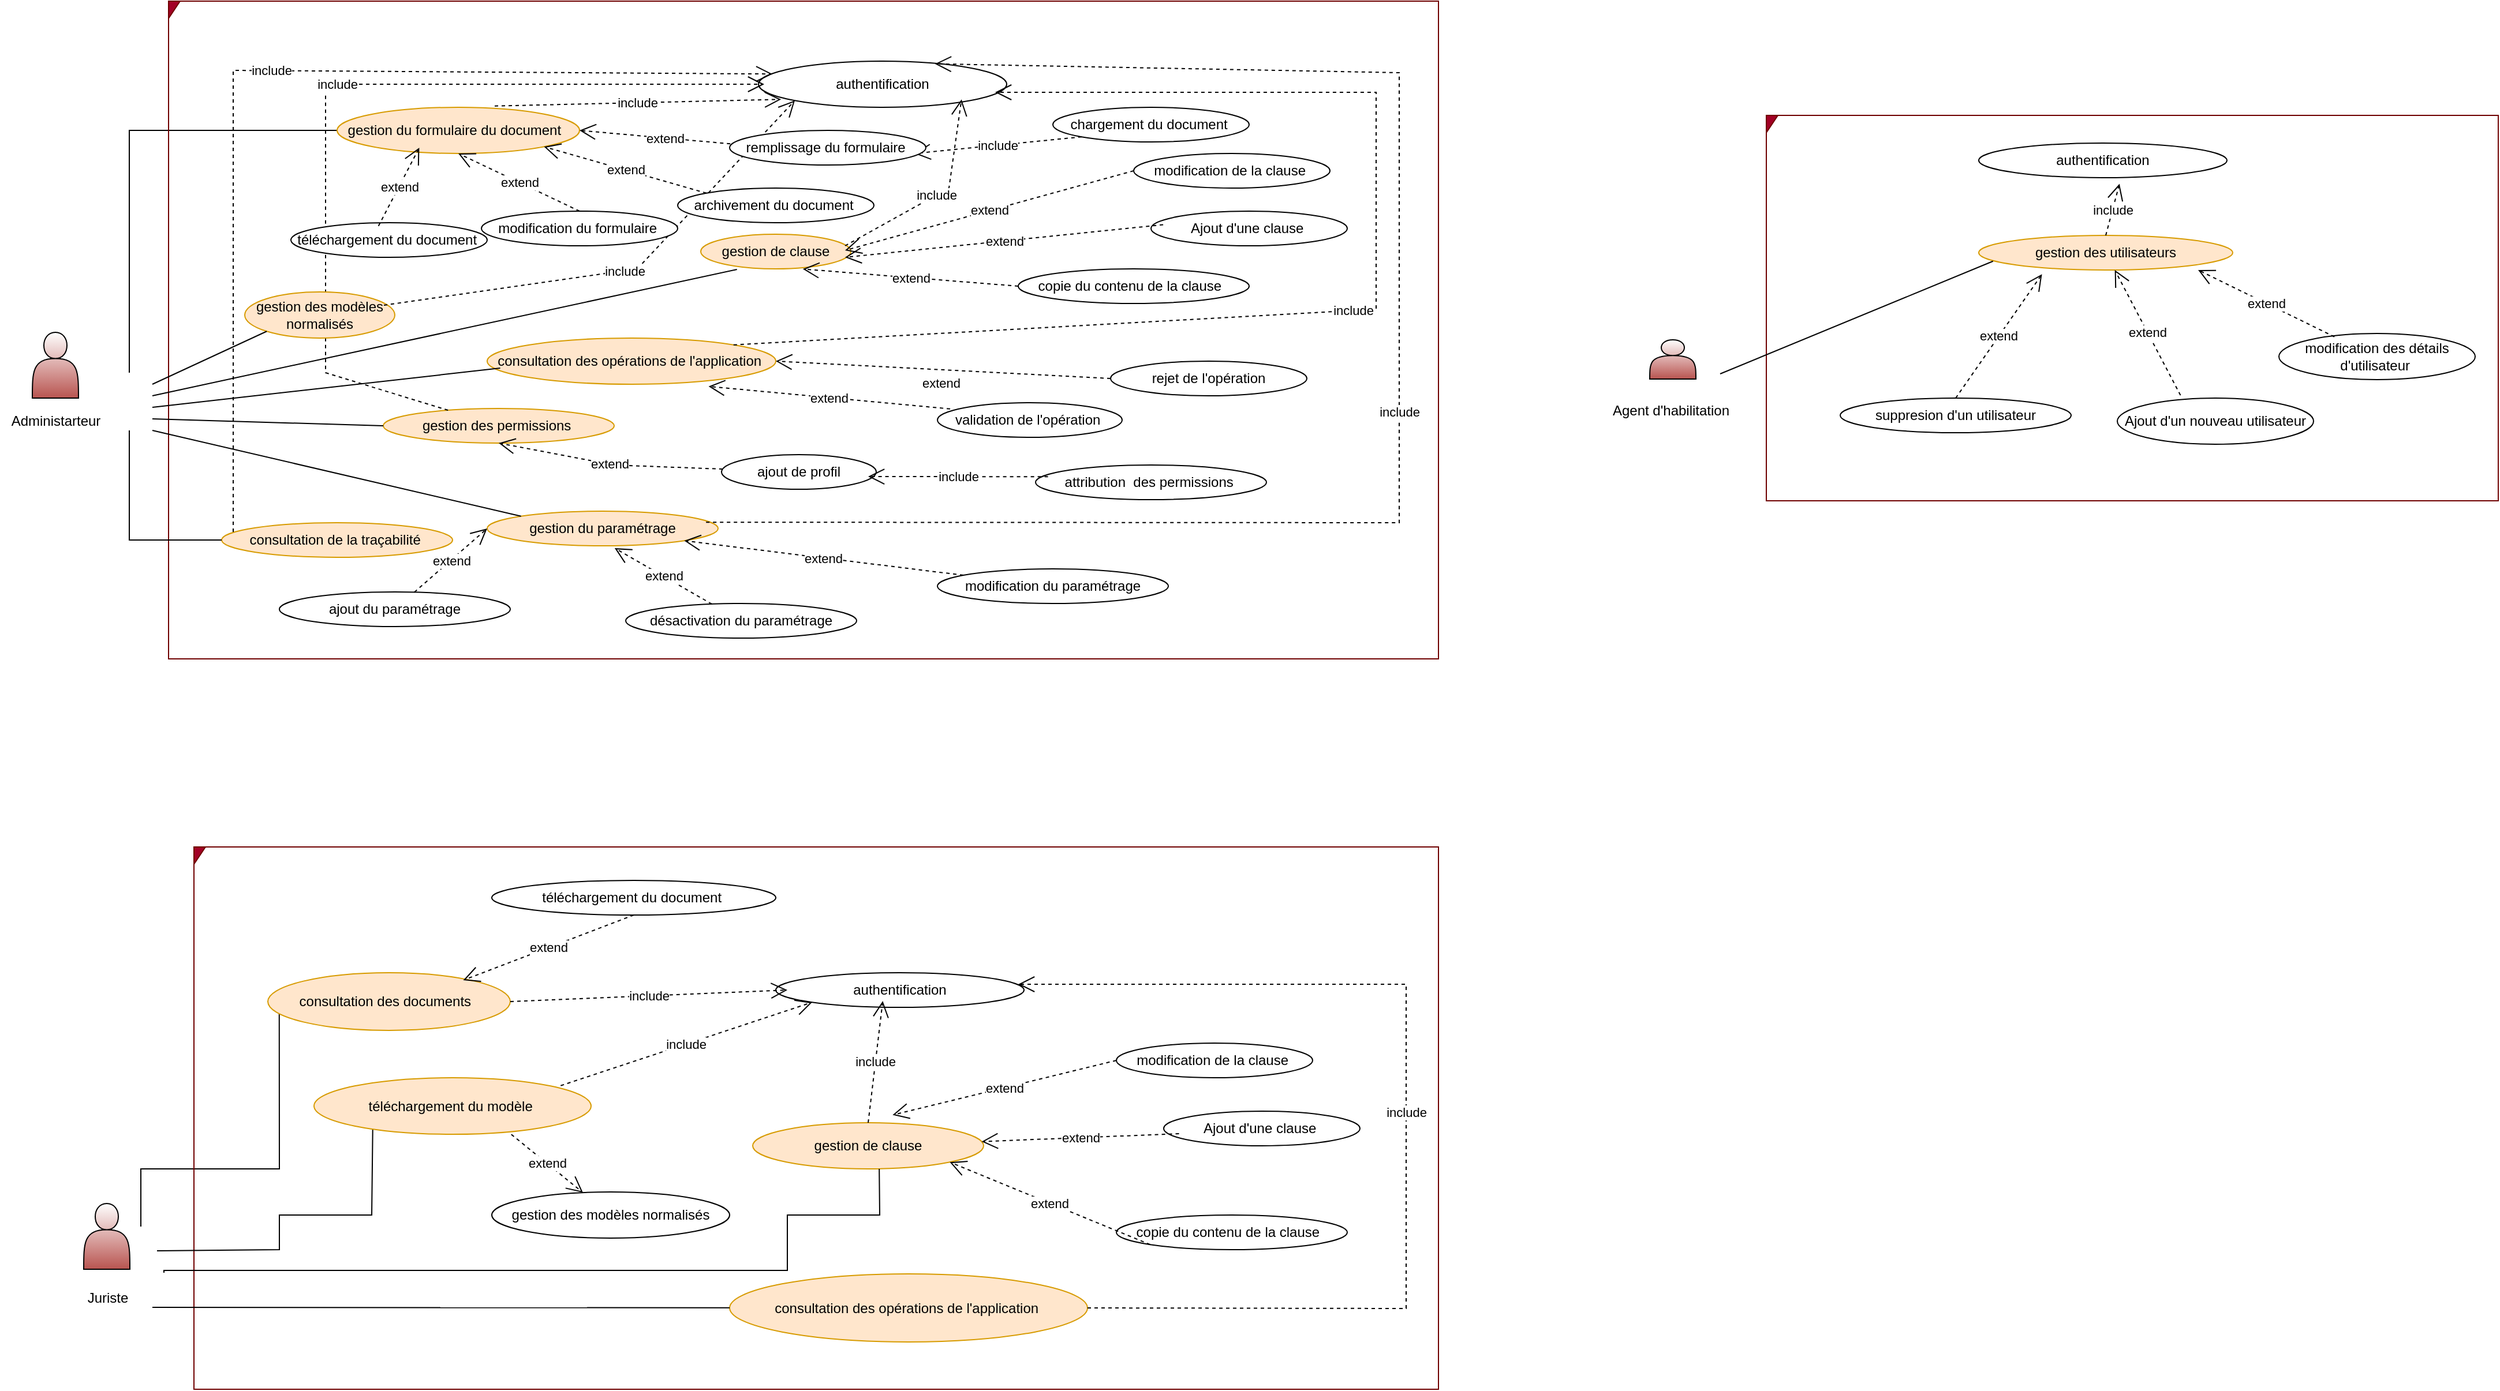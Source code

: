 <mxfile version="25.0.3">
  <diagram name="Page-1" id="FhFX6xYacHURs71HH-ep">
    <mxGraphModel dx="2923" dy="1743" grid="0" gridSize="10" guides="1" tooltips="1" connect="1" arrows="1" fold="1" page="0" pageScale="1" pageWidth="827" pageHeight="1169" math="0" shadow="0">
      <root>
        <mxCell id="0" />
        <mxCell id="1" parent="0" />
        <mxCell id="r00G_KCbbfHLNo0zYjTU-9" value="" style="endArrow=none;html=1;rounded=0;" parent="1" edge="1">
          <mxGeometry width="50" height="50" relative="1" as="geometry">
            <mxPoint x="-90" y="310" as="sourcePoint" />
            <mxPoint x="90" y="100" as="targetPoint" />
            <Array as="points">
              <mxPoint x="-90" y="120" />
              <mxPoint x="-90" y="100" />
            </Array>
          </mxGeometry>
        </mxCell>
        <mxCell id="XhIMySWah8m0gTWBOyfO-1" value="" style="shape=umlFrame;whiteSpace=wrap;html=1;pointerEvents=0;width=10;height=15;fillColor=#a20025;strokeColor=#6F0000;fontColor=#ffffff;" parent="1" vertex="1">
          <mxGeometry x="-56" y="-12" width="1100" height="570" as="geometry" />
        </mxCell>
        <mxCell id="XhIMySWah8m0gTWBOyfO-6" value="authentification" style="ellipse;whiteSpace=wrap;html=1;" parent="1" vertex="1">
          <mxGeometry x="455" y="40" width="215" height="40" as="geometry" />
        </mxCell>
        <mxCell id="XhIMySWah8m0gTWBOyfO-8" value="gestion du formulaire du document&amp;nbsp;&amp;nbsp;" style="ellipse;whiteSpace=wrap;html=1;fillColor=#ffe6cc;strokeColor=#d79b00;" parent="1" vertex="1">
          <mxGeometry x="90" y="80" width="210" height="40" as="geometry" />
        </mxCell>
        <mxCell id="XhIMySWah8m0gTWBOyfO-10" value="gestion de clause" style="ellipse;whiteSpace=wrap;html=1;fillColor=#ffe6cc;strokeColor=#d79b00;" parent="1" vertex="1">
          <mxGeometry x="405" y="190" width="130" height="30" as="geometry" />
        </mxCell>
        <mxCell id="XhIMySWah8m0gTWBOyfO-13" value="modification de la clause&amp;nbsp;" style="ellipse;whiteSpace=wrap;html=1;" parent="1" vertex="1">
          <mxGeometry x="780" y="120" width="170" height="30" as="geometry" />
        </mxCell>
        <mxCell id="XhIMySWah8m0gTWBOyfO-14" value="copie du contenu de la clause&amp;nbsp;&amp;nbsp;" style="ellipse;whiteSpace=wrap;html=1;" parent="1" vertex="1">
          <mxGeometry x="680" y="220" width="200" height="30" as="geometry" />
        </mxCell>
        <mxCell id="XhIMySWah8m0gTWBOyfO-15" value="consultation des opérations de l&#39;application&amp;nbsp;" style="ellipse;whiteSpace=wrap;html=1;fillColor=#ffe6cc;strokeColor=#d79b00;" parent="1" vertex="1">
          <mxGeometry x="220" y="280" width="250" height="40" as="geometry" />
        </mxCell>
        <mxCell id="XhIMySWah8m0gTWBOyfO-16" value="gestion des permissions&amp;nbsp;" style="ellipse;whiteSpace=wrap;html=1;fillColor=#ffe6cc;strokeColor=#d79b00;" parent="1" vertex="1">
          <mxGeometry x="130" y="341" width="200" height="30" as="geometry" />
        </mxCell>
        <mxCell id="XhIMySWah8m0gTWBOyfO-17" value="ajout de profil" style="ellipse;whiteSpace=wrap;html=1;" parent="1" vertex="1">
          <mxGeometry x="423" y="381" width="134" height="30" as="geometry" />
        </mxCell>
        <mxCell id="XhIMySWah8m0gTWBOyfO-18" value="gestion du paramétrage" style="ellipse;whiteSpace=wrap;html=1;fillColor=#ffe6cc;strokeColor=#d79b00;" parent="1" vertex="1">
          <mxGeometry x="220" y="430" width="200" height="30" as="geometry" />
        </mxCell>
        <mxCell id="XhIMySWah8m0gTWBOyfO-19" value="attribution&amp;nbsp; des permissions&amp;nbsp;" style="ellipse;whiteSpace=wrap;html=1;" parent="1" vertex="1">
          <mxGeometry x="695" y="390" width="200" height="30" as="geometry" />
        </mxCell>
        <mxCell id="XhIMySWah8m0gTWBOyfO-21" value="modification du paramétrage" style="ellipse;whiteSpace=wrap;html=1;" parent="1" vertex="1">
          <mxGeometry x="610" y="480" width="200" height="30" as="geometry" />
        </mxCell>
        <mxCell id="XhIMySWah8m0gTWBOyfO-22" value="désactivation du paramétrage" style="ellipse;whiteSpace=wrap;html=1;" parent="1" vertex="1">
          <mxGeometry x="340" y="510" width="200" height="30" as="geometry" />
        </mxCell>
        <mxCell id="XhIMySWah8m0gTWBOyfO-23" value="ajout du paramétrage" style="ellipse;whiteSpace=wrap;html=1;" parent="1" vertex="1">
          <mxGeometry x="40" y="500" width="200" height="30" as="geometry" />
        </mxCell>
        <mxCell id="XhIMySWah8m0gTWBOyfO-25" value="extend" style="endArrow=open;endSize=12;dashed=1;html=1;rounded=0;entryX=0;entryY=0.5;entryDx=0;entryDy=0;" parent="1" source="XhIMySWah8m0gTWBOyfO-23" target="XhIMySWah8m0gTWBOyfO-18" edge="1">
          <mxGeometry width="160" relative="1" as="geometry">
            <mxPoint x="220" y="359" as="sourcePoint" />
            <mxPoint x="380" y="359" as="targetPoint" />
          </mxGeometry>
        </mxCell>
        <mxCell id="XhIMySWah8m0gTWBOyfO-26" value="extend" style="endArrow=open;endSize=12;dashed=1;html=1;rounded=0;entryX=0.552;entryY=1.067;entryDx=0;entryDy=0;entryPerimeter=0;" parent="1" source="XhIMySWah8m0gTWBOyfO-22" target="XhIMySWah8m0gTWBOyfO-18" edge="1">
          <mxGeometry width="160" relative="1" as="geometry">
            <mxPoint x="570" y="390" as="sourcePoint" />
            <mxPoint x="730" y="390" as="targetPoint" />
          </mxGeometry>
        </mxCell>
        <mxCell id="XhIMySWah8m0gTWBOyfO-27" value="extend" style="endArrow=open;endSize=12;dashed=1;html=1;rounded=0;entryX=1;entryY=1;entryDx=0;entryDy=0;" parent="1" source="XhIMySWah8m0gTWBOyfO-21" target="XhIMySWah8m0gTWBOyfO-18" edge="1">
          <mxGeometry width="160" relative="1" as="geometry">
            <mxPoint x="630" y="360" as="sourcePoint" />
            <mxPoint x="790" y="360" as="targetPoint" />
          </mxGeometry>
        </mxCell>
        <mxCell id="XhIMySWah8m0gTWBOyfO-31" value="extend" style="endArrow=open;endSize=12;dashed=1;html=1;rounded=0;entryX=0.5;entryY=1;entryDx=0;entryDy=0;" parent="1" source="XhIMySWah8m0gTWBOyfO-17" target="XhIMySWah8m0gTWBOyfO-16" edge="1">
          <mxGeometry width="160" relative="1" as="geometry">
            <mxPoint x="355" y="370" as="sourcePoint" />
            <mxPoint x="290" y="280" as="targetPoint" />
            <Array as="points">
              <mxPoint x="330" y="390" />
            </Array>
          </mxGeometry>
        </mxCell>
        <mxCell id="XhIMySWah8m0gTWBOyfO-32" value="include" style="endArrow=open;endSize=12;dashed=1;html=1;rounded=0;exitX=0.054;exitY=0.337;exitDx=0;exitDy=0;exitPerimeter=0;" parent="1" source="XhIMySWah8m0gTWBOyfO-19" edge="1">
          <mxGeometry width="160" relative="1" as="geometry">
            <mxPoint x="640" y="388" as="sourcePoint" />
            <mxPoint x="550" y="400" as="targetPoint" />
          </mxGeometry>
        </mxCell>
        <mxCell id="XhIMySWah8m0gTWBOyfO-34" value="rejet de l&#39;opération" style="ellipse;whiteSpace=wrap;html=1;" parent="1" vertex="1">
          <mxGeometry x="760" y="300" width="170" height="30" as="geometry" />
        </mxCell>
        <mxCell id="XhIMySWah8m0gTWBOyfO-35" value="validation de l&#39;opération&amp;nbsp;" style="ellipse;whiteSpace=wrap;html=1;" parent="1" vertex="1">
          <mxGeometry x="610" y="336" width="160" height="30" as="geometry" />
        </mxCell>
        <mxCell id="XhIMySWah8m0gTWBOyfO-38" value="extend" style="endArrow=open;endSize=12;dashed=1;html=1;rounded=0;exitX=0.069;exitY=0.179;exitDx=0;exitDy=0;entryX=0.767;entryY=1.047;entryDx=0;entryDy=0;entryPerimeter=0;exitPerimeter=0;" parent="1" source="XhIMySWah8m0gTWBOyfO-35" target="XhIMySWah8m0gTWBOyfO-15" edge="1">
          <mxGeometry width="160" relative="1" as="geometry">
            <mxPoint x="370" y="240" as="sourcePoint" />
            <mxPoint x="530" y="240" as="targetPoint" />
          </mxGeometry>
        </mxCell>
        <mxCell id="XhIMySWah8m0gTWBOyfO-39" value="extend" style="endArrow=open;endSize=12;dashed=1;html=1;rounded=0;exitX=0;exitY=0.5;exitDx=0;exitDy=0;entryX=1;entryY=0.5;entryDx=0;entryDy=0;" parent="1" source="XhIMySWah8m0gTWBOyfO-34" target="XhIMySWah8m0gTWBOyfO-15" edge="1">
          <mxGeometry x="0.003" y="12" width="160" relative="1" as="geometry">
            <mxPoint x="370" y="240" as="sourcePoint" />
            <mxPoint x="380" y="206" as="targetPoint" />
            <mxPoint x="-1" as="offset" />
          </mxGeometry>
        </mxCell>
        <mxCell id="XhIMySWah8m0gTWBOyfO-40" value="extend" style="endArrow=open;endSize=12;dashed=1;html=1;rounded=0;exitX=0;exitY=0.5;exitDx=0;exitDy=0;" parent="1" source="XhIMySWah8m0gTWBOyfO-13" edge="1">
          <mxGeometry width="160" relative="1" as="geometry">
            <mxPoint x="560" y="220" as="sourcePoint" />
            <mxPoint x="530" y="204" as="targetPoint" />
          </mxGeometry>
        </mxCell>
        <mxCell id="XhIMySWah8m0gTWBOyfO-41" value="extend" style="endArrow=open;endSize=12;dashed=1;html=1;rounded=0;entryX=0.68;entryY=1.005;entryDx=0;entryDy=0;exitX=0;exitY=0.5;exitDx=0;exitDy=0;entryPerimeter=0;" parent="1" source="XhIMySWah8m0gTWBOyfO-14" target="XhIMySWah8m0gTWBOyfO-10" edge="1">
          <mxGeometry width="160" relative="1" as="geometry">
            <mxPoint x="510" y="230" as="sourcePoint" />
            <mxPoint x="670" y="230" as="targetPoint" />
          </mxGeometry>
        </mxCell>
        <mxCell id="XhIMySWah8m0gTWBOyfO-42" value="extend" style="endArrow=open;endSize=12;dashed=1;html=1;rounded=0;entryX=0.5;entryY=1;entryDx=0;entryDy=0;exitX=0.5;exitY=0;exitDx=0;exitDy=0;" parent="1" source="XhIMySWah8m0gTWBOyfO-12" target="XhIMySWah8m0gTWBOyfO-8" edge="1">
          <mxGeometry width="160" relative="1" as="geometry">
            <mxPoint x="40" y="200" as="sourcePoint" />
            <mxPoint x="200" y="200" as="targetPoint" />
          </mxGeometry>
        </mxCell>
        <mxCell id="XhIMySWah8m0gTWBOyfO-44" value="extend" style="endArrow=open;endSize=12;dashed=1;html=1;rounded=0;exitX=0;exitY=0;exitDx=0;exitDy=0;entryX=1;entryY=1;entryDx=0;entryDy=0;" parent="1" source="XhIMySWah8m0gTWBOyfO-11" target="XhIMySWah8m0gTWBOyfO-8" edge="1">
          <mxGeometry width="160" relative="1" as="geometry">
            <mxPoint x="380" y="260" as="sourcePoint" />
            <mxPoint x="280" y="120" as="targetPoint" />
            <Array as="points" />
          </mxGeometry>
        </mxCell>
        <mxCell id="r00G_KCbbfHLNo0zYjTU-1" value="include" style="endArrow=open;endSize=12;dashed=1;html=1;rounded=0;entryX=0.091;entryY=0.828;entryDx=0;entryDy=0;entryPerimeter=0;exitX=0.65;exitY=-0.028;exitDx=0;exitDy=0;exitPerimeter=0;" parent="1" source="XhIMySWah8m0gTWBOyfO-8" target="XhIMySWah8m0gTWBOyfO-6" edge="1">
          <mxGeometry width="160" relative="1" as="geometry">
            <mxPoint x="190" y="59.44" as="sourcePoint" />
            <mxPoint x="350" y="59.44" as="targetPoint" />
          </mxGeometry>
        </mxCell>
        <mxCell id="r00G_KCbbfHLNo0zYjTU-2" value="extend" style="endArrow=open;endSize=12;dashed=1;html=1;rounded=0;entryX=1;entryY=0.5;entryDx=0;entryDy=0;exitX=0.109;exitY=0.441;exitDx=0;exitDy=0;exitPerimeter=0;" parent="1" source="XhIMySWah8m0gTWBOyfO-9" target="XhIMySWah8m0gTWBOyfO-8" edge="1">
          <mxGeometry width="160" relative="1" as="geometry">
            <mxPoint x="333" y="114.44" as="sourcePoint" />
            <mxPoint x="493" y="114.44" as="targetPoint" />
          </mxGeometry>
        </mxCell>
        <mxCell id="r00G_KCbbfHLNo0zYjTU-3" value="include" style="endArrow=open;endSize=12;dashed=1;html=1;rounded=0;entryX=0.818;entryY=0.828;entryDx=0;entryDy=0;entryPerimeter=0;" parent="1" target="XhIMySWah8m0gTWBOyfO-6" edge="1">
          <mxGeometry width="160" relative="1" as="geometry">
            <mxPoint x="530" y="200" as="sourcePoint" />
            <mxPoint x="657.115" y="72.75" as="targetPoint" />
            <Array as="points">
              <mxPoint x="620" y="150" />
            </Array>
          </mxGeometry>
        </mxCell>
        <mxCell id="r00G_KCbbfHLNo0zYjTU-4" value="include" style="endArrow=open;endSize=12;dashed=1;html=1;rounded=0;" parent="1" source="XhIMySWah8m0gTWBOyfO-16" edge="1">
          <mxGeometry width="160" relative="1" as="geometry">
            <mxPoint x="119" y="254.44" as="sourcePoint" />
            <mxPoint x="460" y="60" as="targetPoint" />
            <Array as="points">
              <mxPoint x="80" y="310" />
              <mxPoint x="80" y="230" />
              <mxPoint x="80" y="60" />
            </Array>
          </mxGeometry>
        </mxCell>
        <mxCell id="r00G_KCbbfHLNo0zYjTU-5" value="include" style="endArrow=open;endSize=12;dashed=1;html=1;rounded=0;exitX=1;exitY=0;exitDx=0;exitDy=0;" parent="1" source="XhIMySWah8m0gTWBOyfO-15" edge="1">
          <mxGeometry width="160" relative="1" as="geometry">
            <mxPoint x="500" y="238.89" as="sourcePoint" />
            <mxPoint x="660" y="67" as="targetPoint" />
            <Array as="points">
              <mxPoint x="990" y="255" />
              <mxPoint x="990" y="67" />
            </Array>
          </mxGeometry>
        </mxCell>
        <mxCell id="r00G_KCbbfHLNo0zYjTU-6" value="include" style="endArrow=open;endSize=12;dashed=1;html=1;rounded=0;entryX=0.711;entryY=0.058;entryDx=0;entryDy=0;entryPerimeter=0;exitX=0.948;exitY=0.319;exitDx=0;exitDy=0;exitPerimeter=0;" parent="1" source="XhIMySWah8m0gTWBOyfO-18" target="XhIMySWah8m0gTWBOyfO-6" edge="1">
          <mxGeometry width="160" relative="1" as="geometry">
            <mxPoint x="660" y="440" as="sourcePoint" />
            <mxPoint x="650" y="60" as="targetPoint" />
            <Array as="points">
              <mxPoint x="1010" y="440" />
              <mxPoint x="1010" y="50" />
            </Array>
          </mxGeometry>
        </mxCell>
        <mxCell id="r00G_KCbbfHLNo0zYjTU-7" value="" style="endArrow=none;html=1;rounded=0;entryX=0;entryY=0.5;entryDx=0;entryDy=0;" parent="1" target="XhIMySWah8m0gTWBOyfO-16" edge="1">
          <mxGeometry width="50" height="50" relative="1" as="geometry">
            <mxPoint x="-70" y="350" as="sourcePoint" />
            <mxPoint x="110" y="355" as="targetPoint" />
          </mxGeometry>
        </mxCell>
        <mxCell id="r00G_KCbbfHLNo0zYjTU-10" value="" style="endArrow=none;html=1;rounded=0;entryX=0;entryY=0;entryDx=0;entryDy=0;" parent="1" target="XhIMySWah8m0gTWBOyfO-18" edge="1">
          <mxGeometry width="50" height="50" relative="1" as="geometry">
            <mxPoint x="-70" y="360" as="sourcePoint" />
            <mxPoint x="224.0" y="440" as="targetPoint" />
          </mxGeometry>
        </mxCell>
        <mxCell id="r00G_KCbbfHLNo0zYjTU-11" value="" style="endArrow=none;html=1;rounded=0;entryX=0.241;entryY=1.017;entryDx=0;entryDy=0;entryPerimeter=0;" parent="1" target="XhIMySWah8m0gTWBOyfO-10" edge="1">
          <mxGeometry width="50" height="50" relative="1" as="geometry">
            <mxPoint x="-70" y="330" as="sourcePoint" />
            <mxPoint x="406.71" y="202.78" as="targetPoint" />
          </mxGeometry>
        </mxCell>
        <mxCell id="r00G_KCbbfHLNo0zYjTU-12" value="" style="endArrow=none;html=1;rounded=0;entryX=0.045;entryY=0.651;entryDx=0;entryDy=0;entryPerimeter=0;" parent="1" target="XhIMySWah8m0gTWBOyfO-15" edge="1">
          <mxGeometry width="50" height="50" relative="1" as="geometry">
            <mxPoint x="-70" y="340" as="sourcePoint" />
            <mxPoint x="141.8" y="357.23" as="targetPoint" />
          </mxGeometry>
        </mxCell>
        <mxCell id="r00G_KCbbfHLNo0zYjTU-13" value="chargement du document&amp;nbsp;" style="ellipse;whiteSpace=wrap;html=1;" parent="1" vertex="1">
          <mxGeometry x="710" y="80" width="170" height="30" as="geometry" />
        </mxCell>
        <mxCell id="r00G_KCbbfHLNo0zYjTU-15" value="téléchargement du document&amp;nbsp;" style="ellipse;whiteSpace=wrap;html=1;" parent="1" vertex="1">
          <mxGeometry x="50" y="180" width="170" height="30" as="geometry" />
        </mxCell>
        <mxCell id="r00G_KCbbfHLNo0zYjTU-16" value="extend" style="endArrow=open;endSize=12;dashed=1;html=1;rounded=0;entryX=0.339;entryY=0.875;entryDx=0;entryDy=0;entryPerimeter=0;exitX=0.446;exitY=0.097;exitDx=0;exitDy=0;exitPerimeter=0;" parent="1" source="r00G_KCbbfHLNo0zYjTU-15" target="XhIMySWah8m0gTWBOyfO-8" edge="1">
          <mxGeometry width="160" relative="1" as="geometry">
            <mxPoint x="100" y="190" as="sourcePoint" />
            <mxPoint x="260" y="190" as="targetPoint" />
          </mxGeometry>
        </mxCell>
        <mxCell id="r00G_KCbbfHLNo0zYjTU-19" value="include" style="endArrow=open;endSize=12;dashed=1;html=1;rounded=0;exitX=0;exitY=1;exitDx=0;exitDy=0;" parent="1" source="r00G_KCbbfHLNo0zYjTU-13" edge="1">
          <mxGeometry width="160" relative="1" as="geometry">
            <mxPoint x="380" y="240" as="sourcePoint" />
            <mxPoint x="590" y="120" as="targetPoint" />
          </mxGeometry>
        </mxCell>
        <mxCell id="r00G_KCbbfHLNo0zYjTU-20" value="Ajout d&#39;une clause&amp;nbsp;" style="ellipse;whiteSpace=wrap;html=1;" parent="1" vertex="1">
          <mxGeometry x="795" y="170" width="170" height="30" as="geometry" />
        </mxCell>
        <mxCell id="r00G_KCbbfHLNo0zYjTU-22" value="extend" style="endArrow=open;endSize=12;dashed=1;html=1;rounded=0;exitX=0.062;exitY=0.391;exitDx=0;exitDy=0;exitPerimeter=0;" parent="1" source="r00G_KCbbfHLNo0zYjTU-20" edge="1">
          <mxGeometry width="160" relative="1" as="geometry">
            <mxPoint x="770" y="182" as="sourcePoint" />
            <mxPoint x="530" y="210" as="targetPoint" />
          </mxGeometry>
        </mxCell>
        <mxCell id="r00G_KCbbfHLNo0zYjTU-23" value="consultation de la traçabilité&amp;nbsp;" style="ellipse;whiteSpace=wrap;html=1;fillColor=#ffe6cc;strokeColor=#d79b00;" parent="1" vertex="1">
          <mxGeometry x="-10" y="440" width="200" height="30" as="geometry" />
        </mxCell>
        <mxCell id="r00G_KCbbfHLNo0zYjTU-24" value="" style="endArrow=none;html=1;rounded=0;entryX=0;entryY=0.5;entryDx=0;entryDy=0;" parent="1" target="r00G_KCbbfHLNo0zYjTU-23" edge="1">
          <mxGeometry width="50" height="50" relative="1" as="geometry">
            <mxPoint x="-90" y="360" as="sourcePoint" />
            <mxPoint x="60" y="395" as="targetPoint" />
            <Array as="points">
              <mxPoint x="-90" y="455" />
            </Array>
          </mxGeometry>
        </mxCell>
        <mxCell id="r00G_KCbbfHLNo0zYjTU-30" value="include" style="endArrow=open;endSize=12;dashed=1;html=1;rounded=0;entryX=0.056;entryY=0.278;entryDx=0;entryDy=0;entryPerimeter=0;" parent="1" target="XhIMySWah8m0gTWBOyfO-6" edge="1">
          <mxGeometry width="160" relative="1" as="geometry">
            <mxPoint y="448" as="sourcePoint" />
            <mxPoint x="490" y="48" as="targetPoint" />
            <Array as="points">
              <mxPoint y="48" />
            </Array>
          </mxGeometry>
        </mxCell>
        <mxCell id="r00G_KCbbfHLNo0zYjTU-31" value="gestion des modèles normalisés" style="ellipse;whiteSpace=wrap;html=1;fillColor=#ffe6cc;strokeColor=#d79b00;" parent="1" vertex="1">
          <mxGeometry x="10" y="240" width="130" height="40" as="geometry" />
        </mxCell>
        <mxCell id="r00G_KCbbfHLNo0zYjTU-32" value="" style="endArrow=none;html=1;rounded=0;entryX=0;entryY=1;entryDx=0;entryDy=0;" parent="1" target="r00G_KCbbfHLNo0zYjTU-31" edge="1">
          <mxGeometry width="50" height="50" relative="1" as="geometry">
            <mxPoint x="-70" y="320" as="sourcePoint" />
            <mxPoint x="1" y="138" as="targetPoint" />
          </mxGeometry>
        </mxCell>
        <mxCell id="r00G_KCbbfHLNo0zYjTU-33" value="include" style="endArrow=open;endSize=12;dashed=1;html=1;rounded=0;entryX=0;entryY=1;entryDx=0;entryDy=0;exitX=0.927;exitY=0.288;exitDx=0;exitDy=0;exitPerimeter=0;" parent="1" source="r00G_KCbbfHLNo0zYjTU-31" target="XhIMySWah8m0gTWBOyfO-6" edge="1">
          <mxGeometry width="160" relative="1" as="geometry">
            <mxPoint x="80" y="250" as="sourcePoint" />
            <mxPoint x="240" y="250" as="targetPoint" />
            <Array as="points">
              <mxPoint x="350" y="220" />
            </Array>
          </mxGeometry>
        </mxCell>
        <mxCell id="XhIMySWah8m0gTWBOyfO-11" value="archivement du document&amp;nbsp;" style="ellipse;whiteSpace=wrap;html=1;" parent="1" vertex="1">
          <mxGeometry x="385" y="150" width="170" height="30" as="geometry" />
        </mxCell>
        <mxCell id="XhIMySWah8m0gTWBOyfO-9" value="remplissage du formulaire&amp;nbsp;" style="ellipse;whiteSpace=wrap;html=1;" parent="1" vertex="1">
          <mxGeometry x="430" y="100" width="170" height="30" as="geometry" />
        </mxCell>
        <mxCell id="XhIMySWah8m0gTWBOyfO-12" value="modification du formulaire&amp;nbsp;" style="ellipse;whiteSpace=wrap;html=1;" parent="1" vertex="1">
          <mxGeometry x="215" y="170" width="170" height="30" as="geometry" />
        </mxCell>
        <mxCell id="r00G_KCbbfHLNo0zYjTU-34" value="" style="endArrow=none;html=1;rounded=0;entryX=0.047;entryY=0.408;entryDx=0;entryDy=0;entryPerimeter=0;" parent="1" target="r00G_KCbbfHLNo0zYjTU-38" edge="1">
          <mxGeometry width="50" height="50" relative="1" as="geometry">
            <mxPoint x="-80" y="1050" as="sourcePoint" />
            <mxPoint x="54" y="816" as="targetPoint" />
            <Array as="points">
              <mxPoint x="-80" y="1000" />
              <mxPoint x="40" y="1000" />
            </Array>
          </mxGeometry>
        </mxCell>
        <mxCell id="r00G_KCbbfHLNo0zYjTU-35" value="" style="shape=umlFrame;whiteSpace=wrap;html=1;pointerEvents=0;width=10;height=15;fillColor=#a20025;fontColor=#ffffff;strokeColor=#6F0000;" parent="1" vertex="1">
          <mxGeometry x="-34" y="721" width="1078" height="470" as="geometry" />
        </mxCell>
        <mxCell id="r00G_KCbbfHLNo0zYjTU-37" value="authentification" style="ellipse;whiteSpace=wrap;html=1;" parent="1" vertex="1">
          <mxGeometry x="470" y="830" width="215" height="30" as="geometry" />
        </mxCell>
        <mxCell id="r00G_KCbbfHLNo0zYjTU-38" value="consultation des documents&amp;nbsp;&amp;nbsp;" style="ellipse;whiteSpace=wrap;html=1;fillColor=#ffe6cc;strokeColor=#d79b00;" parent="1" vertex="1">
          <mxGeometry x="30" y="830" width="210" height="50" as="geometry" />
        </mxCell>
        <mxCell id="r00G_KCbbfHLNo0zYjTU-39" value="gestion de clause" style="ellipse;whiteSpace=wrap;html=1;fillColor=#ffe6cc;strokeColor=#d79b00;" parent="1" vertex="1">
          <mxGeometry x="450" y="960" width="200" height="40" as="geometry" />
        </mxCell>
        <mxCell id="r00G_KCbbfHLNo0zYjTU-40" value="modification de la clause&amp;nbsp;" style="ellipse;whiteSpace=wrap;html=1;" parent="1" vertex="1">
          <mxGeometry x="765" y="891" width="170" height="30" as="geometry" />
        </mxCell>
        <mxCell id="r00G_KCbbfHLNo0zYjTU-41" value="copie du contenu de la clause&amp;nbsp;&amp;nbsp;" style="ellipse;whiteSpace=wrap;html=1;" parent="1" vertex="1">
          <mxGeometry x="765" y="1040" width="200" height="30" as="geometry" />
        </mxCell>
        <mxCell id="r00G_KCbbfHLNo0zYjTU-42" value="consultation des opérations de l&#39;application&amp;nbsp;" style="ellipse;whiteSpace=wrap;html=1;fillColor=#ffe6cc;strokeColor=#d79b00;" parent="1" vertex="1">
          <mxGeometry x="430" y="1091" width="310" height="59" as="geometry" />
        </mxCell>
        <mxCell id="r00G_KCbbfHLNo0zYjTU-59" value="extend" style="endArrow=open;endSize=12;dashed=1;html=1;rounded=0;exitX=0;exitY=0.5;exitDx=0;exitDy=0;entryX=0.606;entryY=-0.168;entryDx=0;entryDy=0;entryPerimeter=0;" parent="1" source="r00G_KCbbfHLNo0zYjTU-40" target="r00G_KCbbfHLNo0zYjTU-39" edge="1">
          <mxGeometry width="160" relative="1" as="geometry">
            <mxPoint x="586" y="961" as="sourcePoint" />
            <mxPoint x="556" y="945" as="targetPoint" />
          </mxGeometry>
        </mxCell>
        <mxCell id="r00G_KCbbfHLNo0zYjTU-60" value="extend" style="endArrow=open;endSize=12;dashed=1;html=1;rounded=0;entryX=1;entryY=1;entryDx=0;entryDy=0;exitX=0;exitY=1;exitDx=0;exitDy=0;" parent="1" source="r00G_KCbbfHLNo0zYjTU-41" target="r00G_KCbbfHLNo0zYjTU-39" edge="1">
          <mxGeometry width="160" relative="1" as="geometry">
            <mxPoint x="536" y="971" as="sourcePoint" />
            <mxPoint x="696" y="971" as="targetPoint" />
          </mxGeometry>
        </mxCell>
        <mxCell id="r00G_KCbbfHLNo0zYjTU-63" value="include" style="endArrow=open;endSize=12;dashed=1;html=1;rounded=0;exitX=1;exitY=0.5;exitDx=0;exitDy=0;" parent="1" source="r00G_KCbbfHLNo0zYjTU-38" edge="1">
          <mxGeometry width="160" relative="1" as="geometry">
            <mxPoint x="216" y="800.44" as="sourcePoint" />
            <mxPoint x="480" y="845" as="targetPoint" />
            <Array as="points" />
          </mxGeometry>
        </mxCell>
        <mxCell id="r00G_KCbbfHLNo0zYjTU-65" value="include" style="endArrow=open;endSize=12;dashed=1;html=1;rounded=0;entryX=0.431;entryY=0.815;entryDx=0;entryDy=0;entryPerimeter=0;exitX=0.5;exitY=0;exitDx=0;exitDy=0;" parent="1" source="r00G_KCbbfHLNo0zYjTU-39" target="r00G_KCbbfHLNo0zYjTU-37" edge="1">
          <mxGeometry width="160" relative="1" as="geometry">
            <mxPoint x="460" y="961" as="sourcePoint" />
            <mxPoint x="560.87" y="835.84" as="targetPoint" />
            <Array as="points" />
          </mxGeometry>
        </mxCell>
        <mxCell id="r00G_KCbbfHLNo0zYjTU-67" value="include" style="endArrow=open;endSize=12;dashed=1;html=1;rounded=0;exitX=1;exitY=0.5;exitDx=0;exitDy=0;" parent="1" source="r00G_KCbbfHLNo0zYjTU-42" edge="1">
          <mxGeometry width="160" relative="1" as="geometry">
            <mxPoint x="526" y="979.89" as="sourcePoint" />
            <mxPoint x="680" y="840" as="targetPoint" />
            <Array as="points">
              <mxPoint x="1016" y="1121" />
              <mxPoint x="1016" y="996" />
              <mxPoint x="1016" y="840" />
            </Array>
          </mxGeometry>
        </mxCell>
        <mxCell id="r00G_KCbbfHLNo0zYjTU-71" value="" style="endArrow=none;html=1;rounded=0;entryX=0.548;entryY=1;entryDx=0;entryDy=0;entryPerimeter=0;" parent="1" target="r00G_KCbbfHLNo0zYjTU-39" edge="1">
          <mxGeometry width="50" height="50" relative="1" as="geometry">
            <mxPoint x="-60" y="1090" as="sourcePoint" />
            <mxPoint x="479" y="1008" as="targetPoint" />
            <Array as="points">
              <mxPoint x="-60" y="1088" />
              <mxPoint x="480" y="1088" />
              <mxPoint x="480" y="1040" />
              <mxPoint x="560" y="1040" />
            </Array>
          </mxGeometry>
        </mxCell>
        <mxCell id="r00G_KCbbfHLNo0zYjTU-72" value="" style="endArrow=none;html=1;rounded=0;" parent="1" target="r00G_KCbbfHLNo0zYjTU-42" edge="1">
          <mxGeometry width="50" height="50" relative="1" as="geometry">
            <mxPoint x="-70" y="1120" as="sourcePoint" />
            <mxPoint x="443.95" y="1149.409" as="targetPoint" />
            <Array as="points" />
          </mxGeometry>
        </mxCell>
        <mxCell id="r00G_KCbbfHLNo0zYjTU-74" value="téléchargement du document&amp;nbsp;" style="ellipse;whiteSpace=wrap;html=1;" parent="1" vertex="1">
          <mxGeometry x="224" y="750" width="246" height="30" as="geometry" />
        </mxCell>
        <mxCell id="r00G_KCbbfHLNo0zYjTU-75" value="extend" style="endArrow=open;endSize=12;dashed=1;html=1;rounded=0;entryX=0.806;entryY=0.13;entryDx=0;entryDy=0;entryPerimeter=0;exitX=0.5;exitY=1;exitDx=0;exitDy=0;" parent="1" source="r00G_KCbbfHLNo0zYjTU-74" target="r00G_KCbbfHLNo0zYjTU-38" edge="1">
          <mxGeometry width="160" relative="1" as="geometry">
            <mxPoint x="126" y="931" as="sourcePoint" />
            <mxPoint x="286" y="931" as="targetPoint" />
          </mxGeometry>
        </mxCell>
        <mxCell id="r00G_KCbbfHLNo0zYjTU-77" value="Ajout d&#39;une clause&amp;nbsp;" style="ellipse;whiteSpace=wrap;html=1;" parent="1" vertex="1">
          <mxGeometry x="806" y="950" width="170" height="30" as="geometry" />
        </mxCell>
        <mxCell id="r00G_KCbbfHLNo0zYjTU-78" value="extend" style="endArrow=open;endSize=12;dashed=1;html=1;rounded=0;exitX=0.078;exitY=0.651;exitDx=0;exitDy=0;exitPerimeter=0;" parent="1" source="r00G_KCbbfHLNo0zYjTU-77" target="r00G_KCbbfHLNo0zYjTU-39" edge="1">
          <mxGeometry width="160" relative="1" as="geometry">
            <mxPoint x="796" y="923" as="sourcePoint" />
            <mxPoint x="556" y="951" as="targetPoint" />
          </mxGeometry>
        </mxCell>
        <mxCell id="r00G_KCbbfHLNo0zYjTU-85" value="gestion des modèles normalisés" style="ellipse;whiteSpace=wrap;html=1;" parent="1" vertex="1">
          <mxGeometry x="224" y="1020" width="206" height="40" as="geometry" />
        </mxCell>
        <mxCell id="r00G_KCbbfHLNo0zYjTU-86" value="" style="endArrow=none;html=1;rounded=0;entryX=0.212;entryY=0.859;entryDx=0;entryDy=0;entryPerimeter=0;" parent="1" target="r00G_KCbbfHLNo0zYjTU-91" edge="1">
          <mxGeometry width="50" height="50" relative="1" as="geometry">
            <mxPoint x="-66" y="1071" as="sourcePoint" />
            <mxPoint x="27" y="879" as="targetPoint" />
            <Array as="points">
              <mxPoint x="40" y="1070" />
              <mxPoint x="40" y="1040" />
              <mxPoint x="120" y="1040" />
            </Array>
          </mxGeometry>
        </mxCell>
        <mxCell id="r00G_KCbbfHLNo0zYjTU-87" value="include" style="endArrow=open;endSize=12;dashed=1;html=1;rounded=0;entryX=0;entryY=1;entryDx=0;entryDy=0;exitX=0.706;exitY=0.057;exitDx=0;exitDy=0;exitPerimeter=0;" parent="1" target="r00G_KCbbfHLNo0zYjTU-37" edge="1">
          <mxGeometry width="160" relative="1" as="geometry">
            <mxPoint x="283.66" y="927.863" as="sourcePoint" />
            <mxPoint x="554.999" y="821.003" as="targetPoint" />
            <Array as="points" />
          </mxGeometry>
        </mxCell>
        <mxCell id="r00G_KCbbfHLNo0zYjTU-91" value="téléchargement du modèle&amp;nbsp;" style="ellipse;whiteSpace=wrap;html=1;fillColor=#ffe6cc;strokeColor=#d79b00;" parent="1" vertex="1">
          <mxGeometry x="70" y="921" width="240" height="49" as="geometry" />
        </mxCell>
        <mxCell id="r00G_KCbbfHLNo0zYjTU-92" value="extend" style="endArrow=open;endSize=12;dashed=1;html=1;rounded=0;exitX=0.712;exitY=1.002;exitDx=0;exitDy=0;exitPerimeter=0;" parent="1" source="r00G_KCbbfHLNo0zYjTU-91" target="r00G_KCbbfHLNo0zYjTU-85" edge="1">
          <mxGeometry width="160" relative="1" as="geometry">
            <mxPoint x="100" y="931" as="sourcePoint" />
            <mxPoint x="260" y="931" as="targetPoint" />
            <Array as="points" />
          </mxGeometry>
        </mxCell>
        <mxCell id="r00G_KCbbfHLNo0zYjTU-95" value="" style="shape=umlFrame;whiteSpace=wrap;html=1;pointerEvents=0;width=10;height=15;fillColor=#a20025;fontColor=#ffffff;strokeColor=#6F0000;" parent="1" vertex="1">
          <mxGeometry x="1328" y="87" width="634" height="334" as="geometry" />
        </mxCell>
        <mxCell id="r00G_KCbbfHLNo0zYjTU-97" value="authentification" style="ellipse;whiteSpace=wrap;html=1;" parent="1" vertex="1">
          <mxGeometry x="1512" y="111" width="215" height="30" as="geometry" />
        </mxCell>
        <mxCell id="r00G_KCbbfHLNo0zYjTU-99" value="gestion des utilisateurs" style="ellipse;whiteSpace=wrap;html=1;fillColor=#ffe6cc;strokeColor=#d79b00;" parent="1" vertex="1">
          <mxGeometry x="1512" y="191" width="220" height="30" as="geometry" />
        </mxCell>
        <mxCell id="r00G_KCbbfHLNo0zYjTU-100" value="modification des détails d&#39;utilisateur&amp;nbsp;" style="ellipse;whiteSpace=wrap;html=1;" parent="1" vertex="1">
          <mxGeometry x="1772" y="276" width="170" height="40" as="geometry" />
        </mxCell>
        <mxCell id="r00G_KCbbfHLNo0zYjTU-101" value="suppresion d&#39;un utilisateur" style="ellipse;whiteSpace=wrap;html=1;" parent="1" vertex="1">
          <mxGeometry x="1392" y="332" width="200" height="30" as="geometry" />
        </mxCell>
        <mxCell id="r00G_KCbbfHLNo0zYjTU-103" value="extend" style="endArrow=open;endSize=12;dashed=1;html=1;rounded=0;exitX=0.283;exitY=0.072;exitDx=0;exitDy=0;exitPerimeter=0;" parent="1" source="r00G_KCbbfHLNo0zYjTU-100" edge="1">
          <mxGeometry width="160" relative="1" as="geometry">
            <mxPoint x="1938" y="191" as="sourcePoint" />
            <mxPoint x="1702" y="221" as="targetPoint" />
          </mxGeometry>
        </mxCell>
        <mxCell id="r00G_KCbbfHLNo0zYjTU-104" value="extend" style="endArrow=open;endSize=12;dashed=1;html=1;rounded=0;entryX=0.249;entryY=1.122;entryDx=0;entryDy=0;exitX=0.5;exitY=0;exitDx=0;exitDy=0;entryPerimeter=0;" parent="1" source="r00G_KCbbfHLNo0zYjTU-101" target="r00G_KCbbfHLNo0zYjTU-99" edge="1">
          <mxGeometry width="160" relative="1" as="geometry">
            <mxPoint x="1888" y="201" as="sourcePoint" />
            <mxPoint x="2048" y="201" as="targetPoint" />
          </mxGeometry>
        </mxCell>
        <mxCell id="r00G_KCbbfHLNo0zYjTU-108" value="" style="endArrow=none;html=1;rounded=0;entryX=0.056;entryY=0.746;entryDx=0;entryDy=0;entryPerimeter=0;" parent="1" target="r00G_KCbbfHLNo0zYjTU-99" edge="1">
          <mxGeometry width="50" height="50" relative="1" as="geometry">
            <mxPoint x="1288" y="311" as="sourcePoint" />
            <mxPoint x="1784.71" y="173.78" as="targetPoint" />
          </mxGeometry>
        </mxCell>
        <mxCell id="r00G_KCbbfHLNo0zYjTU-112" value="Ajout d&#39;un nouveau utilisateur" style="ellipse;whiteSpace=wrap;html=1;" parent="1" vertex="1">
          <mxGeometry x="1632" y="332" width="170" height="40" as="geometry" />
        </mxCell>
        <mxCell id="r00G_KCbbfHLNo0zYjTU-113" value="extend" style="endArrow=open;endSize=12;dashed=1;html=1;rounded=0;exitX=0.322;exitY=-0.061;exitDx=0;exitDy=0;exitPerimeter=0;" parent="1" source="r00G_KCbbfHLNo0zYjTU-112" target="r00G_KCbbfHLNo0zYjTU-99" edge="1">
          <mxGeometry width="160" relative="1" as="geometry">
            <mxPoint x="2148" y="153" as="sourcePoint" />
            <mxPoint x="1908" y="181" as="targetPoint" />
          </mxGeometry>
        </mxCell>
        <mxCell id="r00G_KCbbfHLNo0zYjTU-116" value="include" style="endArrow=open;endSize=12;dashed=1;html=1;rounded=0;entryX=0.567;entryY=1.176;entryDx=0;entryDy=0;exitX=0.5;exitY=0;exitDx=0;exitDy=0;entryPerimeter=0;" parent="1" source="r00G_KCbbfHLNo0zYjTU-99" target="r00G_KCbbfHLNo0zYjTU-97" edge="1">
          <mxGeometry width="160" relative="1" as="geometry">
            <mxPoint x="1748.962" y="222.52" as="sourcePoint" />
            <mxPoint x="1618" y="221" as="targetPoint" />
            <Array as="points" />
          </mxGeometry>
        </mxCell>
        <mxCell id="y7DKCf87L7UKVi98rfVy-3" value="Administarteur" style="text;html=1;align=center;verticalAlign=middle;resizable=0;points=[];autosize=1;strokeColor=none;fillColor=none;" vertex="1" parent="1">
          <mxGeometry x="-201.5" y="339" width="95" height="26" as="geometry" />
        </mxCell>
        <mxCell id="y7DKCf87L7UKVi98rfVy-5" value="" style="shape=actor;whiteSpace=wrap;html=1;gradientColor=#B85450;" vertex="1" parent="1">
          <mxGeometry x="-129.5" y="1030" width="40" height="57" as="geometry" />
        </mxCell>
        <mxCell id="y7DKCf87L7UKVi98rfVy-6" value="Juriste" style="text;html=1;align=center;verticalAlign=middle;resizable=0;points=[];autosize=1;strokeColor=none;fillColor=none;" vertex="1" parent="1">
          <mxGeometry x="-136" y="1099" width="53" height="26" as="geometry" />
        </mxCell>
        <mxCell id="y7DKCf87L7UKVi98rfVy-8" value="" style="shape=actor;whiteSpace=wrap;html=1;gradientColor=#B85450;" vertex="1" parent="1">
          <mxGeometry x="1227" y="281.5" width="40" height="34" as="geometry" />
        </mxCell>
        <mxCell id="y7DKCf87L7UKVi98rfVy-9" value="Agent d&#39;habilitation" style="text;html=1;align=center;verticalAlign=middle;resizable=0;points=[];autosize=1;strokeColor=none;fillColor=none;" vertex="1" parent="1">
          <mxGeometry x="1185" y="330" width="119" height="26" as="geometry" />
        </mxCell>
        <mxCell id="y7DKCf87L7UKVi98rfVy-20" value="" style="shape=actor;whiteSpace=wrap;html=1;gradientColor=#B85450;" vertex="1" parent="1">
          <mxGeometry x="-174" y="275" width="40" height="57" as="geometry" />
        </mxCell>
      </root>
    </mxGraphModel>
  </diagram>
</mxfile>
